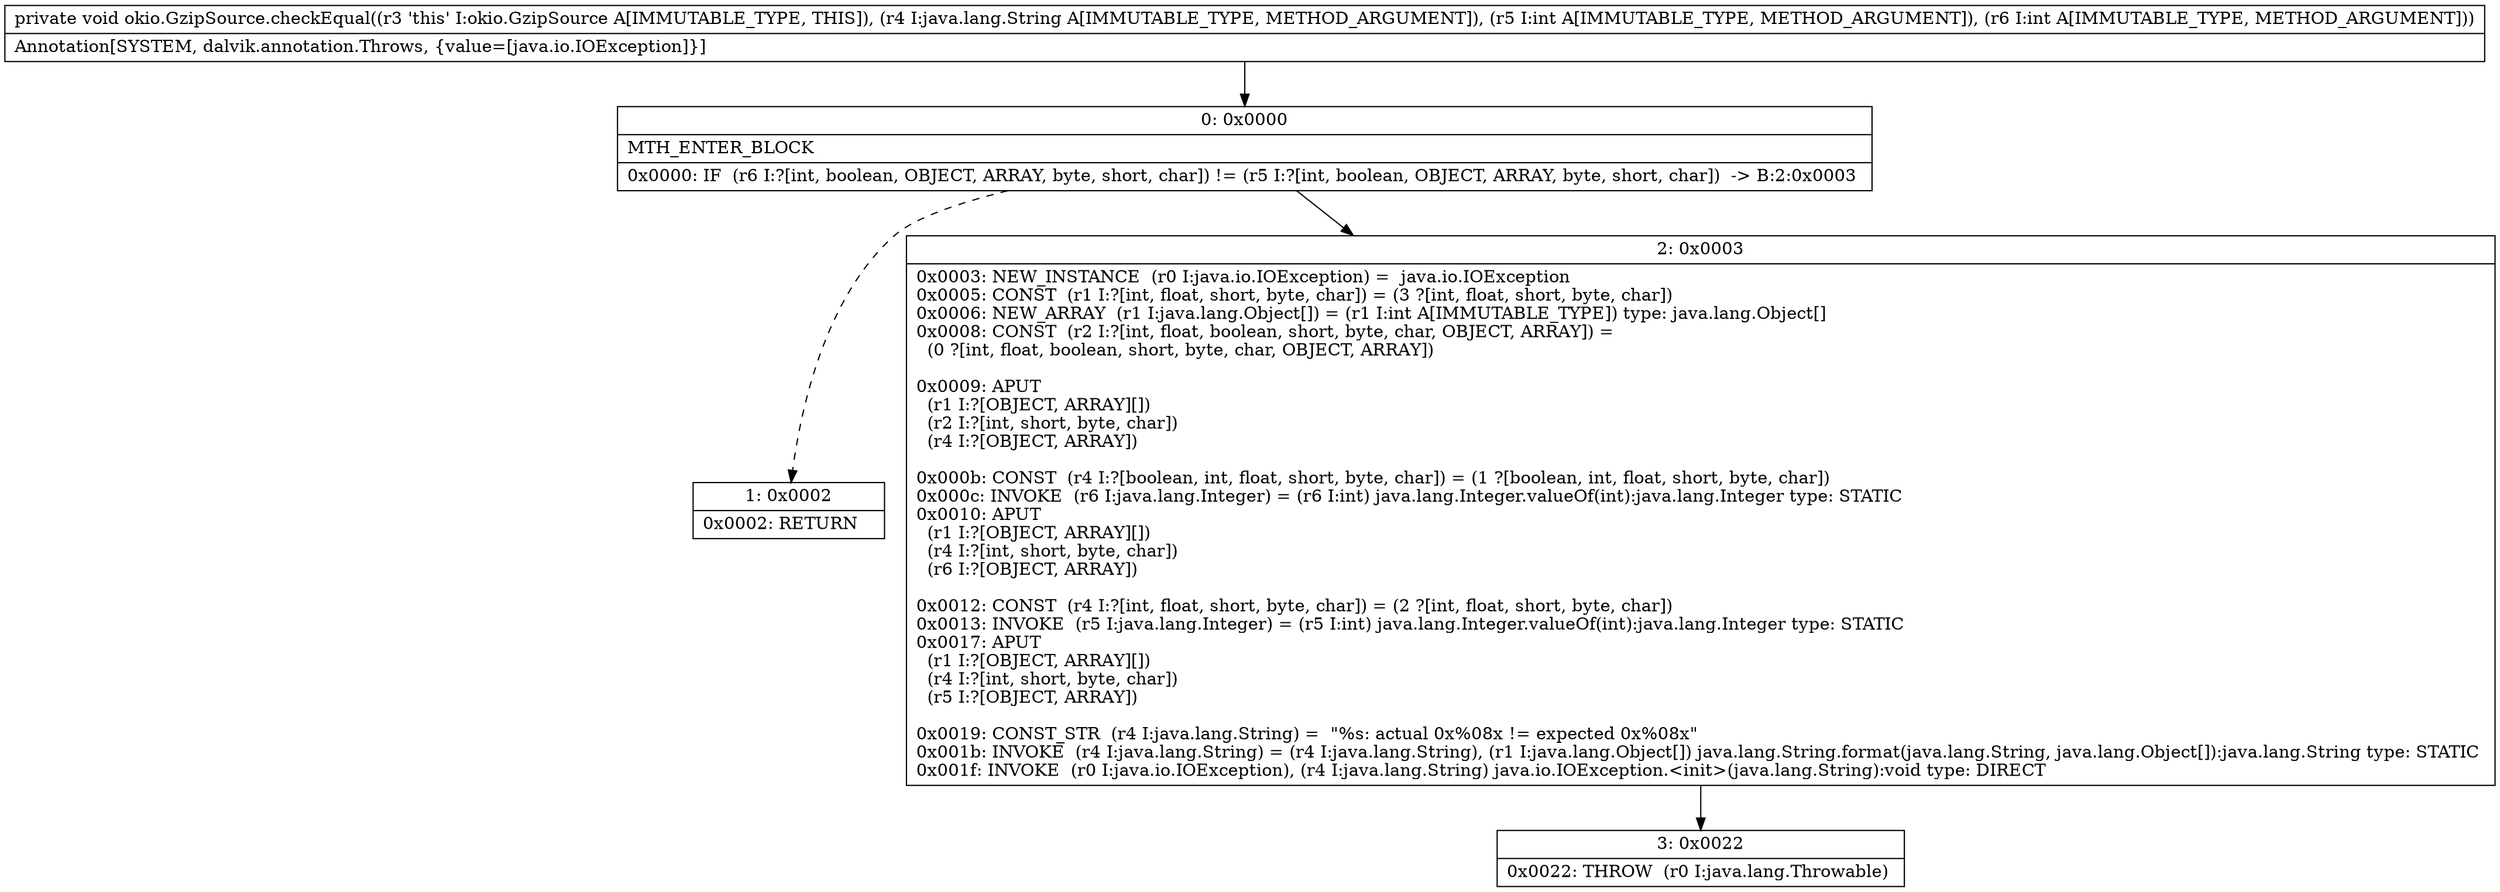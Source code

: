 digraph "CFG forokio.GzipSource.checkEqual(Ljava\/lang\/String;II)V" {
Node_0 [shape=record,label="{0\:\ 0x0000|MTH_ENTER_BLOCK\l|0x0000: IF  (r6 I:?[int, boolean, OBJECT, ARRAY, byte, short, char]) != (r5 I:?[int, boolean, OBJECT, ARRAY, byte, short, char])  \-\> B:2:0x0003 \l}"];
Node_1 [shape=record,label="{1\:\ 0x0002|0x0002: RETURN   \l}"];
Node_2 [shape=record,label="{2\:\ 0x0003|0x0003: NEW_INSTANCE  (r0 I:java.io.IOException) =  java.io.IOException \l0x0005: CONST  (r1 I:?[int, float, short, byte, char]) = (3 ?[int, float, short, byte, char]) \l0x0006: NEW_ARRAY  (r1 I:java.lang.Object[]) = (r1 I:int A[IMMUTABLE_TYPE]) type: java.lang.Object[] \l0x0008: CONST  (r2 I:?[int, float, boolean, short, byte, char, OBJECT, ARRAY]) = \l  (0 ?[int, float, boolean, short, byte, char, OBJECT, ARRAY])\l \l0x0009: APUT  \l  (r1 I:?[OBJECT, ARRAY][])\l  (r2 I:?[int, short, byte, char])\l  (r4 I:?[OBJECT, ARRAY])\l \l0x000b: CONST  (r4 I:?[boolean, int, float, short, byte, char]) = (1 ?[boolean, int, float, short, byte, char]) \l0x000c: INVOKE  (r6 I:java.lang.Integer) = (r6 I:int) java.lang.Integer.valueOf(int):java.lang.Integer type: STATIC \l0x0010: APUT  \l  (r1 I:?[OBJECT, ARRAY][])\l  (r4 I:?[int, short, byte, char])\l  (r6 I:?[OBJECT, ARRAY])\l \l0x0012: CONST  (r4 I:?[int, float, short, byte, char]) = (2 ?[int, float, short, byte, char]) \l0x0013: INVOKE  (r5 I:java.lang.Integer) = (r5 I:int) java.lang.Integer.valueOf(int):java.lang.Integer type: STATIC \l0x0017: APUT  \l  (r1 I:?[OBJECT, ARRAY][])\l  (r4 I:?[int, short, byte, char])\l  (r5 I:?[OBJECT, ARRAY])\l \l0x0019: CONST_STR  (r4 I:java.lang.String) =  \"%s: actual 0x%08x != expected 0x%08x\" \l0x001b: INVOKE  (r4 I:java.lang.String) = (r4 I:java.lang.String), (r1 I:java.lang.Object[]) java.lang.String.format(java.lang.String, java.lang.Object[]):java.lang.String type: STATIC \l0x001f: INVOKE  (r0 I:java.io.IOException), (r4 I:java.lang.String) java.io.IOException.\<init\>(java.lang.String):void type: DIRECT \l}"];
Node_3 [shape=record,label="{3\:\ 0x0022|0x0022: THROW  (r0 I:java.lang.Throwable) \l}"];
MethodNode[shape=record,label="{private void okio.GzipSource.checkEqual((r3 'this' I:okio.GzipSource A[IMMUTABLE_TYPE, THIS]), (r4 I:java.lang.String A[IMMUTABLE_TYPE, METHOD_ARGUMENT]), (r5 I:int A[IMMUTABLE_TYPE, METHOD_ARGUMENT]), (r6 I:int A[IMMUTABLE_TYPE, METHOD_ARGUMENT]))  | Annotation[SYSTEM, dalvik.annotation.Throws, \{value=[java.io.IOException]\}]\l}"];
MethodNode -> Node_0;
Node_0 -> Node_1[style=dashed];
Node_0 -> Node_2;
Node_2 -> Node_3;
}

